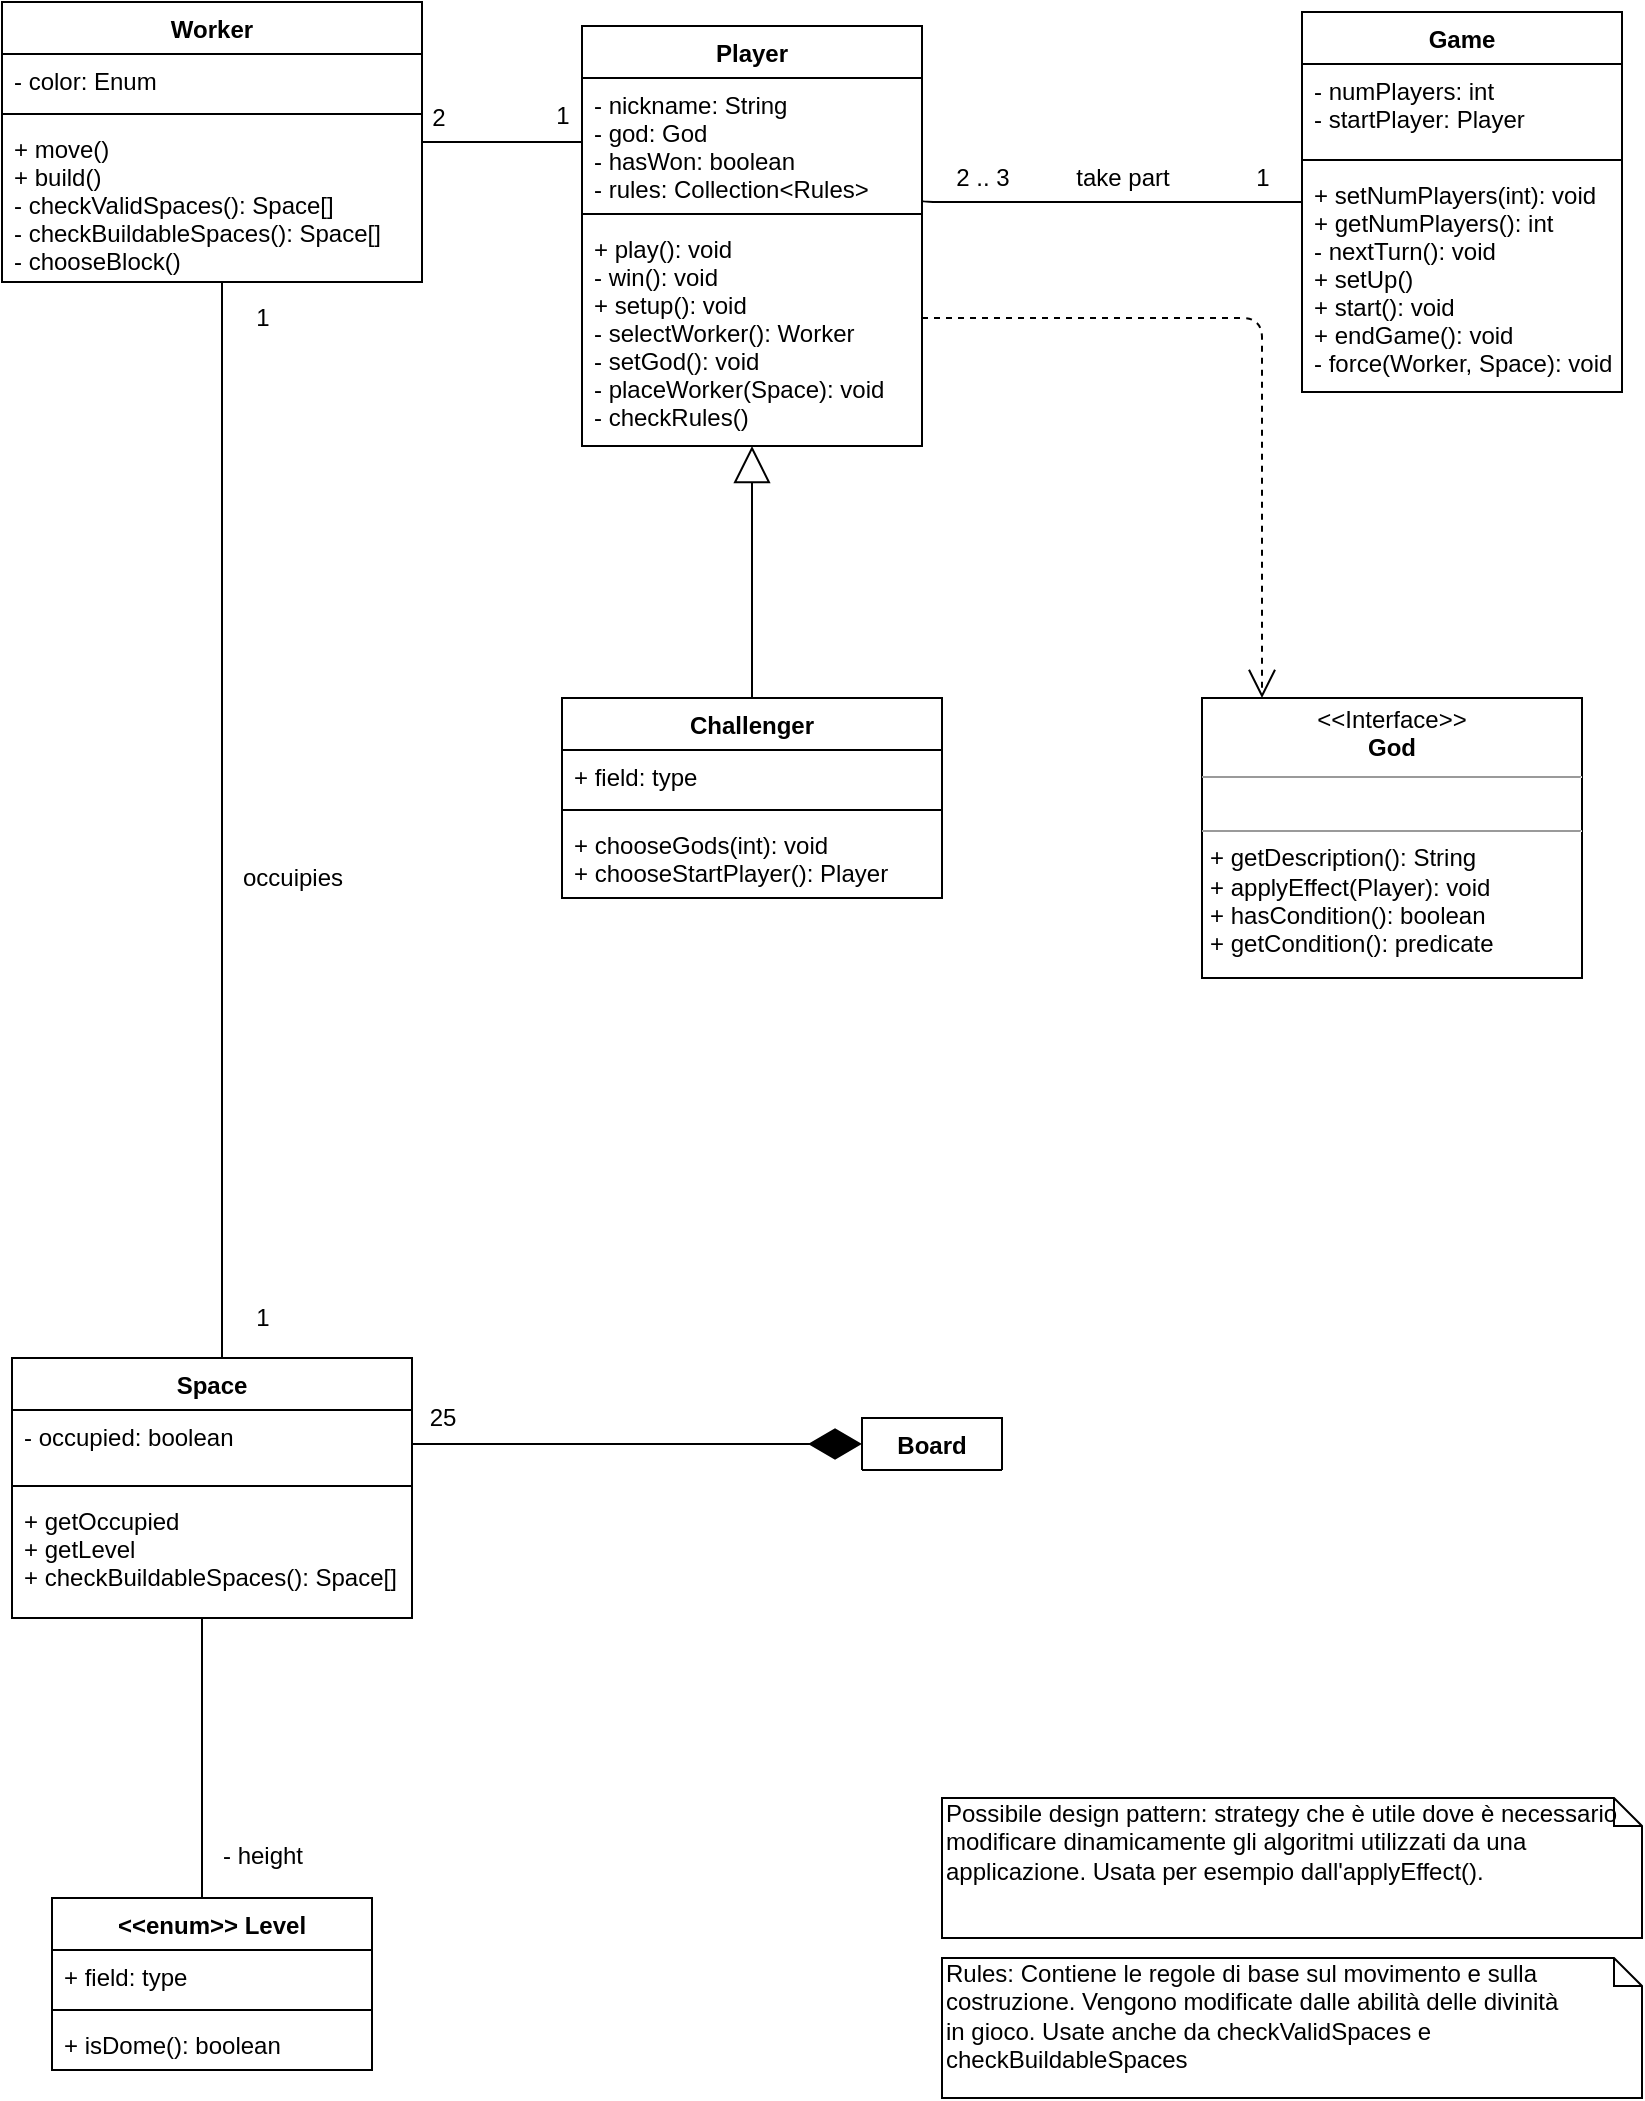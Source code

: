 <mxfile version="12.8.5" type="github">
  <diagram name="Page-1" id="c4acf3e9-155e-7222-9cf6-157b1a14988f">
    <mxGraphModel dx="1178" dy="665" grid="1" gridSize="10" guides="1" tooltips="1" connect="1" arrows="1" fold="1" page="1" pageScale="1" pageWidth="850" pageHeight="1100" background="#ffffff" math="0" shadow="0">
      <root>
        <mxCell id="0" />
        <mxCell id="1" parent="0" />
        <mxCell id="7bflwTFQs7nSPwEGFA_X-58" style="endArrow=open;endSize=12;dashed=1;html=1;fontFamily=Helvetica;fontSize=11;fontColor=#000000;align=center;strokeColor=#000000;edgeStyle=orthogonalEdgeStyle;" parent="1" source="7bflwTFQs7nSPwEGFA_X-6" target="7bflwTFQs7nSPwEGFA_X-59" edge="1">
          <mxGeometry relative="1" as="geometry">
            <mxPoint x="400" y="185" as="targetPoint" />
            <Array as="points">
              <mxPoint x="650" y="190" />
            </Array>
          </mxGeometry>
        </mxCell>
        <mxCell id="7bflwTFQs7nSPwEGFA_X-6" value="Player" style="swimlane;fontStyle=1;align=center;verticalAlign=top;childLayout=stackLayout;horizontal=1;startSize=26;horizontalStack=0;resizeParent=1;resizeParentMax=0;resizeLast=0;collapsible=1;marginBottom=0;" parent="1" vertex="1">
          <mxGeometry x="310" y="44" width="170" height="210" as="geometry">
            <mxRectangle x="310" y="44" width="70" height="26" as="alternateBounds" />
          </mxGeometry>
        </mxCell>
        <mxCell id="7bflwTFQs7nSPwEGFA_X-7" value="- nickname: String&#xa;- god: God&#xa;- hasWon: boolean&#xa;- rules: Collection&lt;Rules&gt;" style="text;strokeColor=none;fillColor=none;align=left;verticalAlign=top;spacingLeft=4;spacingRight=4;overflow=hidden;rotatable=0;points=[[0,0.5],[1,0.5]];portConstraint=eastwest;" parent="7bflwTFQs7nSPwEGFA_X-6" vertex="1">
          <mxGeometry y="26" width="170" height="64" as="geometry" />
        </mxCell>
        <mxCell id="7bflwTFQs7nSPwEGFA_X-8" value="" style="line;strokeWidth=1;fillColor=none;align=left;verticalAlign=middle;spacingTop=-1;spacingLeft=3;spacingRight=3;rotatable=0;labelPosition=right;points=[];portConstraint=eastwest;" parent="7bflwTFQs7nSPwEGFA_X-6" vertex="1">
          <mxGeometry y="90" width="170" height="8" as="geometry" />
        </mxCell>
        <mxCell id="7bflwTFQs7nSPwEGFA_X-9" value="+ play(): void&#xa;- win(): void&#xa;+ setup(): void&#xa;- selectWorker(): Worker&#xa;- setGod(): void&#xa;- placeWorker(Space): void&#xa;- checkRules()" style="text;strokeColor=none;fillColor=none;align=left;verticalAlign=top;spacingLeft=4;spacingRight=4;overflow=hidden;rotatable=0;points=[[0,0.5],[1,0.5]];portConstraint=eastwest;" parent="7bflwTFQs7nSPwEGFA_X-6" vertex="1">
          <mxGeometry y="98" width="170" height="112" as="geometry" />
        </mxCell>
        <mxCell id="7bflwTFQs7nSPwEGFA_X-33" style="endArrow=none;html=1;edgeStyle=orthogonalEdgeStyle;fontFamily=Helvetica;fontSize=11;fontColor=#000000;align=center;strokeColor=#000000;" parent="1" source="7bflwTFQs7nSPwEGFA_X-13" target="7bflwTFQs7nSPwEGFA_X-7" edge="1">
          <mxGeometry relative="1" as="geometry" />
        </mxCell>
        <mxCell id="7bflwTFQs7nSPwEGFA_X-34" value="2" style="text;html=1;align=center;verticalAlign=middle;resizable=0;points=[];labelBackgroundColor=#ffffff;" parent="7bflwTFQs7nSPwEGFA_X-33" vertex="1" connectable="0">
          <mxGeometry x="-0.813" y="-3" relative="1" as="geometry">
            <mxPoint y="-15" as="offset" />
          </mxGeometry>
        </mxCell>
        <mxCell id="7bflwTFQs7nSPwEGFA_X-35" value="1" style="text;html=1;align=center;verticalAlign=middle;resizable=0;points=[];labelBackgroundColor=#ffffff;" parent="7bflwTFQs7nSPwEGFA_X-33" vertex="1" connectable="0">
          <mxGeometry x="0.834" relative="1" as="geometry">
            <mxPoint x="-4.17" y="-13" as="offset" />
          </mxGeometry>
        </mxCell>
        <mxCell id="7bflwTFQs7nSPwEGFA_X-65" style="endArrow=none;html=1;edgeStyle=orthogonalEdgeStyle;fontFamily=Helvetica;fontSize=11;fontColor=#000000;align=center;strokeColor=#000000;" parent="1" source="7bflwTFQs7nSPwEGFA_X-13" target="7bflwTFQs7nSPwEGFA_X-17" edge="1">
          <mxGeometry relative="1" as="geometry">
            <Array as="points">
              <mxPoint x="130" y="520" />
              <mxPoint x="130" y="520" />
            </Array>
          </mxGeometry>
        </mxCell>
        <mxCell id="7bflwTFQs7nSPwEGFA_X-49" style="endArrow=none;html=1;edgeStyle=orthogonalEdgeStyle;fontFamily=Helvetica;fontSize=11;fontColor=#000000;align=center;strokeColor=#000000;" parent="1" source="7bflwTFQs7nSPwEGFA_X-17" target="7bflwTFQs7nSPwEGFA_X-44" edge="1">
          <mxGeometry relative="1" as="geometry">
            <Array as="points">
              <mxPoint x="120" y="890" />
              <mxPoint x="120" y="890" />
            </Array>
          </mxGeometry>
        </mxCell>
        <mxCell id="7bflwTFQs7nSPwEGFA_X-38" style="endArrow=diamondThin;endFill=1;endSize=24;html=1;fontFamily=Helvetica;fontSize=11;fontColor=#000000;align=center;strokeColor=#000000;edgeStyle=orthogonalEdgeStyle;" parent="1" source="7bflwTFQs7nSPwEGFA_X-18" target="7bflwTFQs7nSPwEGFA_X-21" edge="1">
          <mxGeometry relative="1" as="geometry" />
        </mxCell>
        <mxCell id="7bflwTFQs7nSPwEGFA_X-39" value="25" style="text;html=1;align=center;verticalAlign=middle;resizable=0;points=[];labelBackgroundColor=#ffffff;" parent="7bflwTFQs7nSPwEGFA_X-38" vertex="1" connectable="0">
          <mxGeometry x="0.852" relative="1" as="geometry">
            <mxPoint x="-193.57" y="-13" as="offset" />
          </mxGeometry>
        </mxCell>
        <mxCell id="7bflwTFQs7nSPwEGFA_X-40" value="Game" style="swimlane;fontStyle=1;align=center;verticalAlign=top;childLayout=stackLayout;horizontal=1;startSize=26;horizontalStack=0;resizeParent=1;resizeParentMax=0;resizeLast=0;collapsible=1;marginBottom=0;" parent="1" vertex="1">
          <mxGeometry x="670" y="37" width="160" height="190" as="geometry">
            <mxRectangle x="670" y="37" width="70" height="26" as="alternateBounds" />
          </mxGeometry>
        </mxCell>
        <mxCell id="7bflwTFQs7nSPwEGFA_X-41" value="- numPlayers: int&#xa;- startPlayer: Player" style="text;strokeColor=none;fillColor=none;align=left;verticalAlign=top;spacingLeft=4;spacingRight=4;overflow=hidden;rotatable=0;points=[[0,0.5],[1,0.5]];portConstraint=eastwest;" parent="7bflwTFQs7nSPwEGFA_X-40" vertex="1">
          <mxGeometry y="26" width="160" height="44" as="geometry" />
        </mxCell>
        <mxCell id="7bflwTFQs7nSPwEGFA_X-42" value="" style="line;strokeWidth=1;fillColor=none;align=left;verticalAlign=middle;spacingTop=-1;spacingLeft=3;spacingRight=3;rotatable=0;labelPosition=right;points=[];portConstraint=eastwest;" parent="7bflwTFQs7nSPwEGFA_X-40" vertex="1">
          <mxGeometry y="70" width="160" height="8" as="geometry" />
        </mxCell>
        <mxCell id="7bflwTFQs7nSPwEGFA_X-43" value="+ setNumPlayers(int): void&#xa;+ getNumPlayers(): int&#xa;- nextTurn(): void&#xa;+ setUp()&#xa;+ start(): void&#xa;+ endGame(): void&#xa;- force(Worker, Space): void" style="text;strokeColor=none;fillColor=none;align=left;verticalAlign=top;spacingLeft=4;spacingRight=4;overflow=hidden;rotatable=0;points=[[0,0.5],[1,0.5]];portConstraint=eastwest;" parent="7bflwTFQs7nSPwEGFA_X-40" vertex="1">
          <mxGeometry y="78" width="160" height="112" as="geometry" />
        </mxCell>
        <mxCell id="7bflwTFQs7nSPwEGFA_X-13" value="Worker" style="swimlane;fontStyle=1;align=center;verticalAlign=top;childLayout=stackLayout;horizontal=1;startSize=26;horizontalStack=0;resizeParent=1;resizeParentMax=0;resizeLast=0;collapsible=1;marginBottom=0;" parent="1" vertex="1">
          <mxGeometry x="20" y="32" width="210" height="140" as="geometry">
            <mxRectangle x="20" y="32" width="70" height="26" as="alternateBounds" />
          </mxGeometry>
        </mxCell>
        <mxCell id="7bflwTFQs7nSPwEGFA_X-14" value="- color: Enum" style="text;strokeColor=none;fillColor=none;align=left;verticalAlign=top;spacingLeft=4;spacingRight=4;overflow=hidden;rotatable=0;points=[[0,0.5],[1,0.5]];portConstraint=eastwest;" parent="7bflwTFQs7nSPwEGFA_X-13" vertex="1">
          <mxGeometry y="26" width="210" height="26" as="geometry" />
        </mxCell>
        <mxCell id="7bflwTFQs7nSPwEGFA_X-15" value="" style="line;strokeWidth=1;fillColor=none;align=left;verticalAlign=middle;spacingTop=-1;spacingLeft=3;spacingRight=3;rotatable=0;labelPosition=right;points=[];portConstraint=eastwest;" parent="7bflwTFQs7nSPwEGFA_X-13" vertex="1">
          <mxGeometry y="52" width="210" height="8" as="geometry" />
        </mxCell>
        <mxCell id="7bflwTFQs7nSPwEGFA_X-16" value="+ move()&#xa;+ build()&#xa;- checkValidSpaces(): Space[]&#xa;- checkBuildableSpaces(): Space[]&#xa;- chooseBlock()" style="text;strokeColor=none;fillColor=none;align=left;verticalAlign=top;spacingLeft=4;spacingRight=4;overflow=hidden;rotatable=0;points=[[0,0.5],[1,0.5]];portConstraint=eastwest;" parent="7bflwTFQs7nSPwEGFA_X-13" vertex="1">
          <mxGeometry y="60" width="210" height="80" as="geometry" />
        </mxCell>
        <mxCell id="7bflwTFQs7nSPwEGFA_X-50" value="- height" style="text;html=1;align=center;verticalAlign=middle;resizable=0;points=[];autosize=1;" parent="1" vertex="1">
          <mxGeometry x="120" y="949" width="60" height="20" as="geometry" />
        </mxCell>
        <mxCell id="7bflwTFQs7nSPwEGFA_X-57" style="endArrow=block;endSize=16;endFill=0;html=1;fontFamily=Helvetica;fontSize=11;fontColor=#000000;align=center;strokeColor=#000000;edgeStyle=orthogonalEdgeStyle;" parent="1" source="7bflwTFQs7nSPwEGFA_X-53" target="7bflwTFQs7nSPwEGFA_X-6" edge="1">
          <mxGeometry relative="1" as="geometry" />
        </mxCell>
        <mxCell id="7bflwTFQs7nSPwEGFA_X-53" value="Challenger" style="swimlane;fontStyle=1;align=center;verticalAlign=top;childLayout=stackLayout;horizontal=1;startSize=26;horizontalStack=0;resizeParent=1;resizeParentMax=0;resizeLast=0;collapsible=1;marginBottom=0;" parent="1" vertex="1">
          <mxGeometry x="300" y="380" width="190" height="100" as="geometry" />
        </mxCell>
        <mxCell id="7bflwTFQs7nSPwEGFA_X-54" value="+ field: type" style="text;strokeColor=none;fillColor=none;align=left;verticalAlign=top;spacingLeft=4;spacingRight=4;overflow=hidden;rotatable=0;points=[[0,0.5],[1,0.5]];portConstraint=eastwest;" parent="7bflwTFQs7nSPwEGFA_X-53" vertex="1">
          <mxGeometry y="26" width="190" height="26" as="geometry" />
        </mxCell>
        <mxCell id="7bflwTFQs7nSPwEGFA_X-55" value="" style="line;strokeWidth=1;fillColor=none;align=left;verticalAlign=middle;spacingTop=-1;spacingLeft=3;spacingRight=3;rotatable=0;labelPosition=right;points=[];portConstraint=eastwest;" parent="7bflwTFQs7nSPwEGFA_X-53" vertex="1">
          <mxGeometry y="52" width="190" height="8" as="geometry" />
        </mxCell>
        <mxCell id="7bflwTFQs7nSPwEGFA_X-56" value="+ chooseGods(int): void&#xa;+ chooseStartPlayer(): Player" style="text;strokeColor=none;fillColor=none;align=left;verticalAlign=top;spacingLeft=4;spacingRight=4;overflow=hidden;rotatable=0;points=[[0,0.5],[1,0.5]];portConstraint=eastwest;" parent="7bflwTFQs7nSPwEGFA_X-53" vertex="1">
          <mxGeometry y="60" width="190" height="40" as="geometry" />
        </mxCell>
        <mxCell id="7bflwTFQs7nSPwEGFA_X-59" value="&lt;p style=&quot;margin: 0px ; margin-top: 4px ; text-align: center&quot;&gt;&amp;lt;&amp;lt;Interface&amp;gt;&amp;gt;&lt;br&gt;&lt;b&gt;God&lt;/b&gt;&lt;/p&gt;&lt;hr size=&quot;1&quot;&gt;&lt;p style=&quot;margin: 0px ; margin-left: 4px&quot;&gt;&lt;br&gt;&lt;/p&gt;&lt;hr size=&quot;1&quot;&gt;&lt;p style=&quot;margin: 0px ; margin-left: 4px&quot;&gt;+ getDescription(): String&lt;/p&gt;&lt;p style=&quot;margin: 0px ; margin-left: 4px&quot;&gt;+ applyEffect(Player): void&lt;/p&gt;&lt;p style=&quot;margin: 0px ; margin-left: 4px&quot;&gt;+ hasCondition(): boolean&lt;/p&gt;&lt;p style=&quot;margin: 0px ; margin-left: 4px&quot;&gt;+ getCondition(): predicate&lt;/p&gt;&lt;p style=&quot;margin: 0px ; margin-left: 4px&quot;&gt;&lt;br&gt;&lt;/p&gt;" style="verticalAlign=top;align=left;overflow=fill;fontSize=12;fontFamily=Helvetica;html=1;" parent="1" vertex="1">
          <mxGeometry x="620" y="380" width="190" height="140" as="geometry" />
        </mxCell>
        <mxCell id="7bflwTFQs7nSPwEGFA_X-60" style="endArrow=none;html=1;edgeStyle=orthogonalEdgeStyle;fontFamily=Helvetica;fontSize=11;fontColor=#000000;align=center;strokeColor=#000000;" parent="1" source="7bflwTFQs7nSPwEGFA_X-9" target="7bflwTFQs7nSPwEGFA_X-40" edge="1">
          <mxGeometry relative="1" as="geometry">
            <Array as="points">
              <mxPoint x="480" y="130" />
              <mxPoint x="480" y="130" />
            </Array>
          </mxGeometry>
        </mxCell>
        <mxCell id="7bflwTFQs7nSPwEGFA_X-61" value="take part" style="text;html=1;align=center;verticalAlign=middle;resizable=0;points=[];autosize=1;" parent="1" vertex="1">
          <mxGeometry x="550" y="110" width="60" height="20" as="geometry" />
        </mxCell>
        <mxCell id="7bflwTFQs7nSPwEGFA_X-62" value="1" style="text;html=1;align=center;verticalAlign=middle;resizable=0;points=[];autosize=1;" parent="1" vertex="1">
          <mxGeometry x="640" y="110" width="20" height="20" as="geometry" />
        </mxCell>
        <mxCell id="7bflwTFQs7nSPwEGFA_X-63" value="2 .. 3" style="text;html=1;align=center;verticalAlign=middle;resizable=0;points=[];autosize=1;" parent="1" vertex="1">
          <mxGeometry x="490" y="110" width="40" height="20" as="geometry" />
        </mxCell>
        <mxCell id="Eznposk19SefW7tOgAtY-2" value="&lt;span style=&quot;text-align: center ; white-space: nowrap&quot;&gt;Rules: Contiene le regole di base sul movimento e sulla&lt;/span&gt;&lt;br style=&quot;text-align: center ; white-space: nowrap&quot;&gt;&lt;span style=&quot;text-align: center ; white-space: nowrap&quot;&gt;costruzione. Vengono modificate dalle abilità delle divinità&amp;nbsp;&lt;/span&gt;&lt;br style=&quot;text-align: center ; white-space: nowrap&quot;&gt;&lt;span style=&quot;text-align: center ; white-space: nowrap&quot;&gt;in gioco. Usate anche da checkValidSpaces e&amp;nbsp;&lt;/span&gt;&lt;br style=&quot;text-align: center ; white-space: nowrap&quot;&gt;&lt;span style=&quot;text-align: center ; white-space: nowrap&quot;&gt;checkBuildableSpaces&lt;/span&gt;" style="shape=note;whiteSpace=wrap;html=1;size=14;verticalAlign=top;align=left;spacingTop=-6;" vertex="1" parent="1">
          <mxGeometry x="490" y="1010" width="350" height="70" as="geometry" />
        </mxCell>
        <mxCell id="7bflwTFQs7nSPwEGFA_X-17" value="Space" style="swimlane;fontStyle=1;align=center;verticalAlign=top;childLayout=stackLayout;horizontal=1;startSize=26;horizontalStack=0;resizeParent=1;resizeParentMax=0;resizeLast=0;collapsible=1;marginBottom=0;" parent="1" vertex="1">
          <mxGeometry x="25" y="710" width="200" height="130" as="geometry" />
        </mxCell>
        <mxCell id="7bflwTFQs7nSPwEGFA_X-18" value="- occupied: boolean" style="text;strokeColor=none;fillColor=none;align=left;verticalAlign=top;spacingLeft=4;spacingRight=4;overflow=hidden;rotatable=0;points=[[0,0.5],[1,0.5]];portConstraint=eastwest;" parent="7bflwTFQs7nSPwEGFA_X-17" vertex="1">
          <mxGeometry y="26" width="200" height="34" as="geometry" />
        </mxCell>
        <mxCell id="7bflwTFQs7nSPwEGFA_X-19" value="" style="line;strokeWidth=1;fillColor=none;align=left;verticalAlign=middle;spacingTop=-1;spacingLeft=3;spacingRight=3;rotatable=0;labelPosition=right;points=[];portConstraint=eastwest;" parent="7bflwTFQs7nSPwEGFA_X-17" vertex="1">
          <mxGeometry y="60" width="200" height="8" as="geometry" />
        </mxCell>
        <mxCell id="7bflwTFQs7nSPwEGFA_X-20" value="+ getOccupied&#xa;+ getLevel&#xa;+ checkBuildableSpaces(): Space[]" style="text;strokeColor=none;fillColor=none;align=left;verticalAlign=top;spacingLeft=4;spacingRight=4;overflow=hidden;rotatable=0;points=[[0,0.5],[1,0.5]];portConstraint=eastwest;" parent="7bflwTFQs7nSPwEGFA_X-17" vertex="1">
          <mxGeometry y="68" width="200" height="62" as="geometry" />
        </mxCell>
        <mxCell id="7bflwTFQs7nSPwEGFA_X-44" value="&lt;&lt;enum&gt;&gt; Level" style="swimlane;fontStyle=1;align=center;verticalAlign=top;childLayout=stackLayout;horizontal=1;startSize=26;horizontalStack=0;resizeParent=1;resizeParentMax=0;resizeLast=0;collapsible=1;marginBottom=0;" parent="1" vertex="1">
          <mxGeometry x="45" y="980" width="160" height="86" as="geometry" />
        </mxCell>
        <mxCell id="7bflwTFQs7nSPwEGFA_X-45" value="+ field: type" style="text;strokeColor=none;fillColor=none;align=left;verticalAlign=top;spacingLeft=4;spacingRight=4;overflow=hidden;rotatable=0;points=[[0,0.5],[1,0.5]];portConstraint=eastwest;" parent="7bflwTFQs7nSPwEGFA_X-44" vertex="1">
          <mxGeometry y="26" width="160" height="26" as="geometry" />
        </mxCell>
        <mxCell id="7bflwTFQs7nSPwEGFA_X-46" value="" style="line;strokeWidth=1;fillColor=none;align=left;verticalAlign=middle;spacingTop=-1;spacingLeft=3;spacingRight=3;rotatable=0;labelPosition=right;points=[];portConstraint=eastwest;" parent="7bflwTFQs7nSPwEGFA_X-44" vertex="1">
          <mxGeometry y="52" width="160" height="8" as="geometry" />
        </mxCell>
        <mxCell id="7bflwTFQs7nSPwEGFA_X-47" value="+ isDome(): boolean" style="text;strokeColor=none;fillColor=none;align=left;verticalAlign=top;spacingLeft=4;spacingRight=4;overflow=hidden;rotatable=0;points=[[0,0.5],[1,0.5]];portConstraint=eastwest;" parent="7bflwTFQs7nSPwEGFA_X-44" vertex="1">
          <mxGeometry y="60" width="160" height="26" as="geometry" />
        </mxCell>
        <mxCell id="Eznposk19SefW7tOgAtY-3" value="1" style="text;html=1;align=center;verticalAlign=middle;resizable=0;points=[];autosize=1;" vertex="1" parent="1">
          <mxGeometry x="140" y="180" width="20" height="20" as="geometry" />
        </mxCell>
        <mxCell id="Eznposk19SefW7tOgAtY-4" value="1" style="text;html=1;align=center;verticalAlign=middle;resizable=0;points=[];autosize=1;" vertex="1" parent="1">
          <mxGeometry x="140" y="680" width="20" height="20" as="geometry" />
        </mxCell>
        <mxCell id="Eznposk19SefW7tOgAtY-5" value="occuipies" style="text;html=1;align=center;verticalAlign=middle;resizable=0;points=[];autosize=1;rotation=0;" vertex="1" parent="1">
          <mxGeometry x="130" y="460" width="70" height="20" as="geometry" />
        </mxCell>
        <mxCell id="7bflwTFQs7nSPwEGFA_X-21" value="Board" style="swimlane;fontStyle=1;align=center;verticalAlign=top;childLayout=stackLayout;horizontal=1;startSize=26;horizontalStack=0;resizeParent=1;resizeParentMax=0;resizeLast=0;collapsible=1;marginBottom=0;" parent="1" vertex="1" collapsed="1">
          <mxGeometry x="450" y="740" width="70" height="26" as="geometry">
            <mxRectangle x="410" y="710" width="160" height="86" as="alternateBounds" />
          </mxGeometry>
        </mxCell>
        <mxCell id="7bflwTFQs7nSPwEGFA_X-22" value="+ field: type" style="text;strokeColor=none;fillColor=none;align=left;verticalAlign=top;spacingLeft=4;spacingRight=4;overflow=hidden;rotatable=0;points=[[0,0.5],[1,0.5]];portConstraint=eastwest;" parent="7bflwTFQs7nSPwEGFA_X-21" vertex="1">
          <mxGeometry y="26" width="70" height="26" as="geometry" />
        </mxCell>
        <mxCell id="7bflwTFQs7nSPwEGFA_X-23" value="" style="line;strokeWidth=1;fillColor=none;align=left;verticalAlign=middle;spacingTop=-1;spacingLeft=3;spacingRight=3;rotatable=0;labelPosition=right;points=[];portConstraint=eastwest;" parent="7bflwTFQs7nSPwEGFA_X-21" vertex="1">
          <mxGeometry y="52" width="70" height="8" as="geometry" />
        </mxCell>
        <mxCell id="7bflwTFQs7nSPwEGFA_X-24" value="+ method(type): type" style="text;strokeColor=none;fillColor=none;align=left;verticalAlign=top;spacingLeft=4;spacingRight=4;overflow=hidden;rotatable=0;points=[[0,0.5],[1,0.5]];portConstraint=eastwest;" parent="7bflwTFQs7nSPwEGFA_X-21" vertex="1">
          <mxGeometry y="60" width="70" height="26" as="geometry" />
        </mxCell>
        <mxCell id="Eznposk19SefW7tOgAtY-7" value="Possibile design pattern: strategy che è utile dove è necessario modificare dinamicamente gli algoritmi utilizzati da una applicazione. Usata per esempio dall&#39;applyEffect()." style="shape=note;whiteSpace=wrap;html=1;size=14;verticalAlign=top;align=left;spacingTop=-6;" vertex="1" parent="1">
          <mxGeometry x="490" y="930" width="350" height="70" as="geometry" />
        </mxCell>
      </root>
    </mxGraphModel>
  </diagram>
</mxfile>
